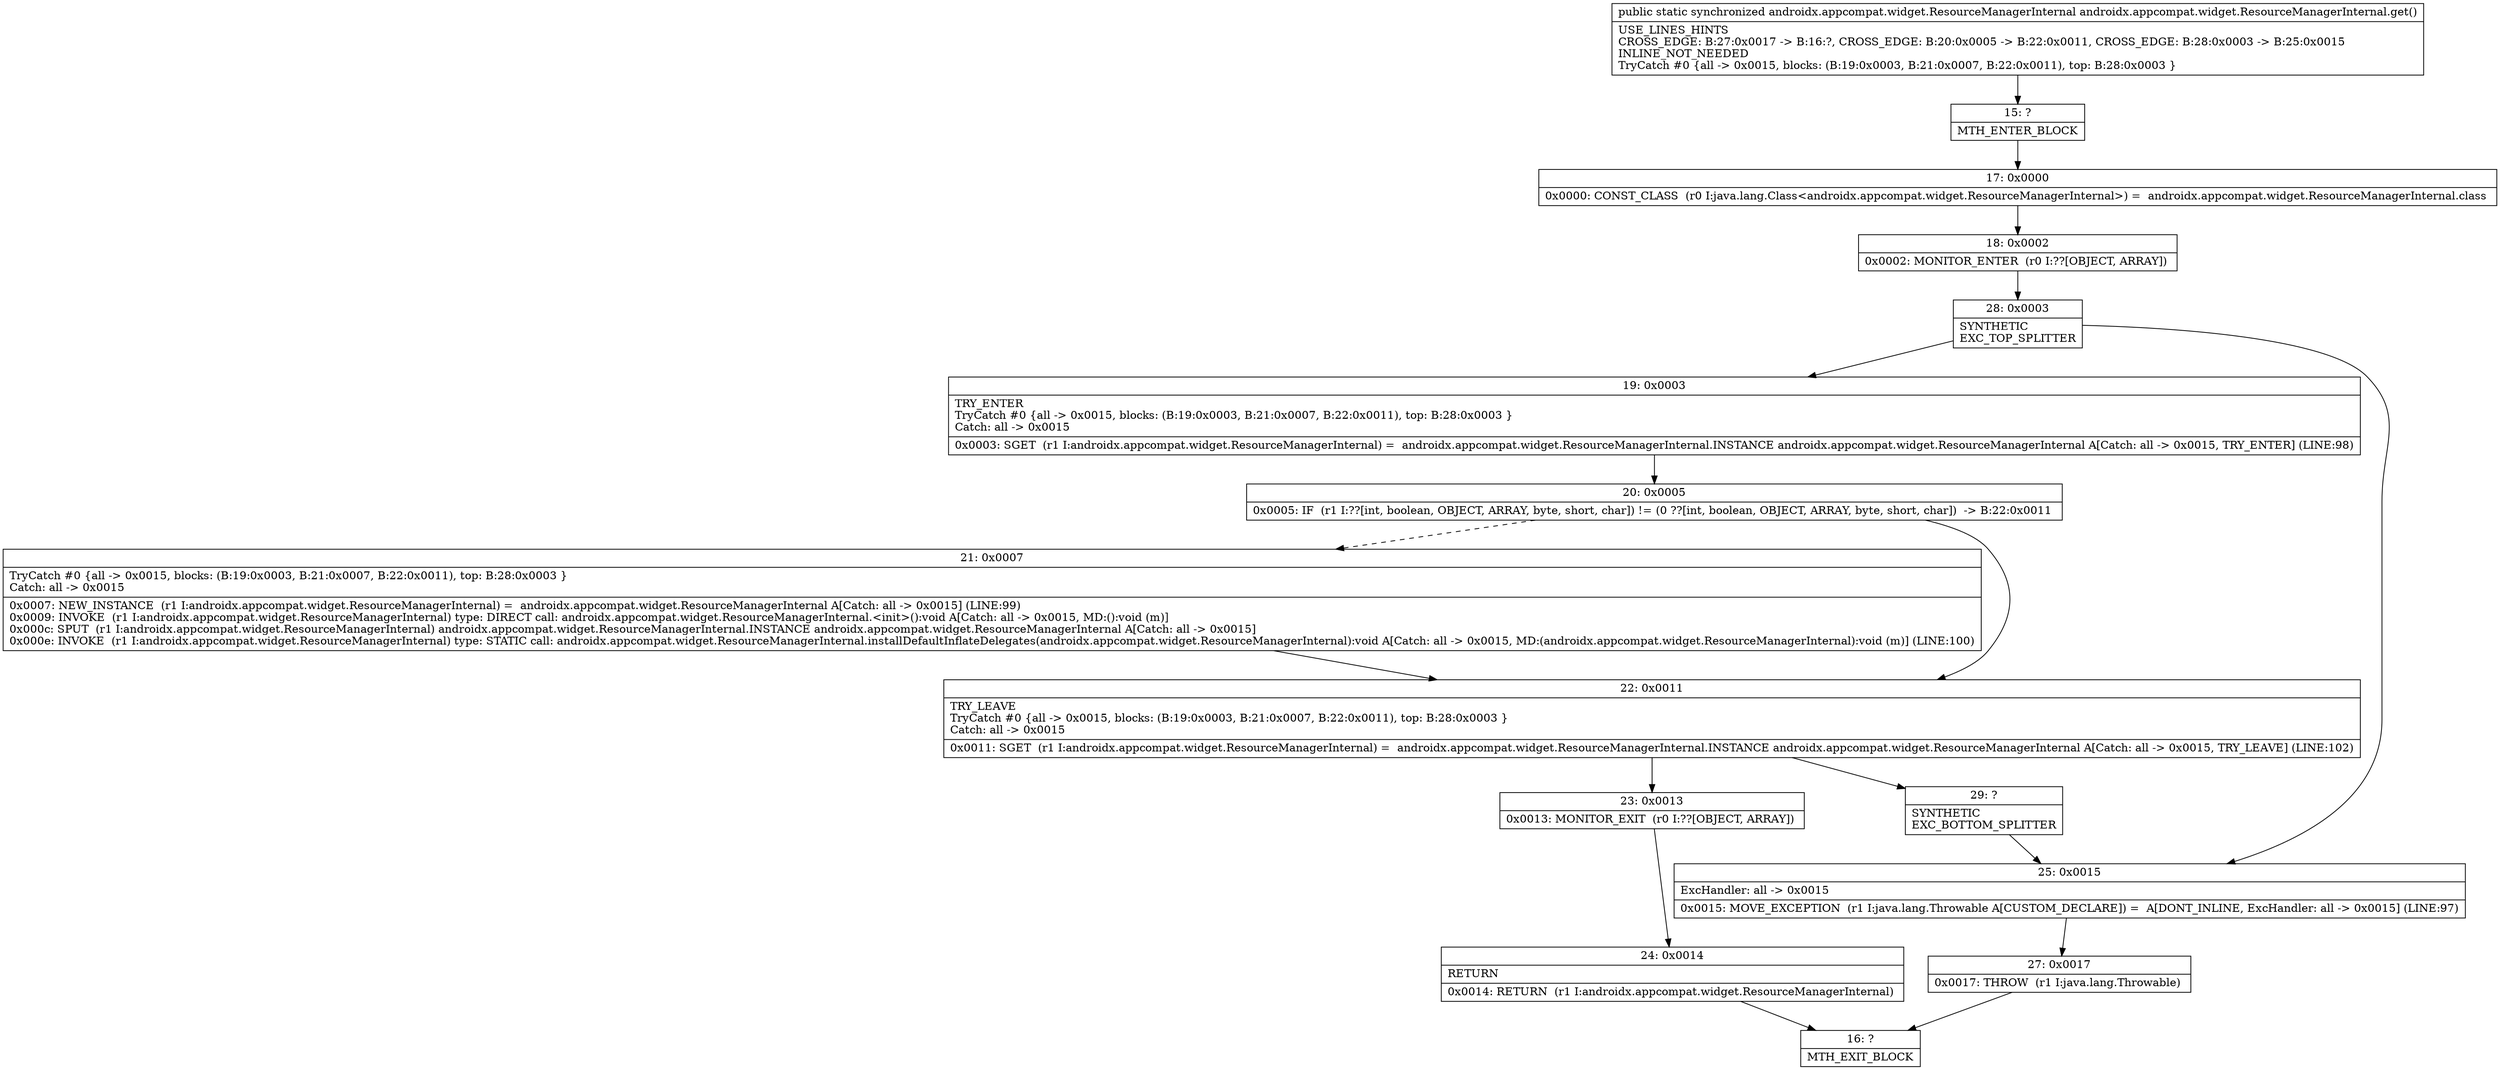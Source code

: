 digraph "CFG forandroidx.appcompat.widget.ResourceManagerInternal.get()Landroidx\/appcompat\/widget\/ResourceManagerInternal;" {
Node_15 [shape=record,label="{15\:\ ?|MTH_ENTER_BLOCK\l}"];
Node_17 [shape=record,label="{17\:\ 0x0000|0x0000: CONST_CLASS  (r0 I:java.lang.Class\<androidx.appcompat.widget.ResourceManagerInternal\>) =  androidx.appcompat.widget.ResourceManagerInternal.class \l}"];
Node_18 [shape=record,label="{18\:\ 0x0002|0x0002: MONITOR_ENTER  (r0 I:??[OBJECT, ARRAY]) \l}"];
Node_28 [shape=record,label="{28\:\ 0x0003|SYNTHETIC\lEXC_TOP_SPLITTER\l}"];
Node_19 [shape=record,label="{19\:\ 0x0003|TRY_ENTER\lTryCatch #0 \{all \-\> 0x0015, blocks: (B:19:0x0003, B:21:0x0007, B:22:0x0011), top: B:28:0x0003 \}\lCatch: all \-\> 0x0015\l|0x0003: SGET  (r1 I:androidx.appcompat.widget.ResourceManagerInternal) =  androidx.appcompat.widget.ResourceManagerInternal.INSTANCE androidx.appcompat.widget.ResourceManagerInternal A[Catch: all \-\> 0x0015, TRY_ENTER] (LINE:98)\l}"];
Node_20 [shape=record,label="{20\:\ 0x0005|0x0005: IF  (r1 I:??[int, boolean, OBJECT, ARRAY, byte, short, char]) != (0 ??[int, boolean, OBJECT, ARRAY, byte, short, char])  \-\> B:22:0x0011 \l}"];
Node_21 [shape=record,label="{21\:\ 0x0007|TryCatch #0 \{all \-\> 0x0015, blocks: (B:19:0x0003, B:21:0x0007, B:22:0x0011), top: B:28:0x0003 \}\lCatch: all \-\> 0x0015\l|0x0007: NEW_INSTANCE  (r1 I:androidx.appcompat.widget.ResourceManagerInternal) =  androidx.appcompat.widget.ResourceManagerInternal A[Catch: all \-\> 0x0015] (LINE:99)\l0x0009: INVOKE  (r1 I:androidx.appcompat.widget.ResourceManagerInternal) type: DIRECT call: androidx.appcompat.widget.ResourceManagerInternal.\<init\>():void A[Catch: all \-\> 0x0015, MD:():void (m)]\l0x000c: SPUT  (r1 I:androidx.appcompat.widget.ResourceManagerInternal) androidx.appcompat.widget.ResourceManagerInternal.INSTANCE androidx.appcompat.widget.ResourceManagerInternal A[Catch: all \-\> 0x0015]\l0x000e: INVOKE  (r1 I:androidx.appcompat.widget.ResourceManagerInternal) type: STATIC call: androidx.appcompat.widget.ResourceManagerInternal.installDefaultInflateDelegates(androidx.appcompat.widget.ResourceManagerInternal):void A[Catch: all \-\> 0x0015, MD:(androidx.appcompat.widget.ResourceManagerInternal):void (m)] (LINE:100)\l}"];
Node_22 [shape=record,label="{22\:\ 0x0011|TRY_LEAVE\lTryCatch #0 \{all \-\> 0x0015, blocks: (B:19:0x0003, B:21:0x0007, B:22:0x0011), top: B:28:0x0003 \}\lCatch: all \-\> 0x0015\l|0x0011: SGET  (r1 I:androidx.appcompat.widget.ResourceManagerInternal) =  androidx.appcompat.widget.ResourceManagerInternal.INSTANCE androidx.appcompat.widget.ResourceManagerInternal A[Catch: all \-\> 0x0015, TRY_LEAVE] (LINE:102)\l}"];
Node_23 [shape=record,label="{23\:\ 0x0013|0x0013: MONITOR_EXIT  (r0 I:??[OBJECT, ARRAY]) \l}"];
Node_24 [shape=record,label="{24\:\ 0x0014|RETURN\l|0x0014: RETURN  (r1 I:androidx.appcompat.widget.ResourceManagerInternal) \l}"];
Node_16 [shape=record,label="{16\:\ ?|MTH_EXIT_BLOCK\l}"];
Node_29 [shape=record,label="{29\:\ ?|SYNTHETIC\lEXC_BOTTOM_SPLITTER\l}"];
Node_25 [shape=record,label="{25\:\ 0x0015|ExcHandler: all \-\> 0x0015\l|0x0015: MOVE_EXCEPTION  (r1 I:java.lang.Throwable A[CUSTOM_DECLARE]) =  A[DONT_INLINE, ExcHandler: all \-\> 0x0015] (LINE:97)\l}"];
Node_27 [shape=record,label="{27\:\ 0x0017|0x0017: THROW  (r1 I:java.lang.Throwable) \l}"];
MethodNode[shape=record,label="{public static synchronized androidx.appcompat.widget.ResourceManagerInternal androidx.appcompat.widget.ResourceManagerInternal.get()  | USE_LINES_HINTS\lCROSS_EDGE: B:27:0x0017 \-\> B:16:?, CROSS_EDGE: B:20:0x0005 \-\> B:22:0x0011, CROSS_EDGE: B:28:0x0003 \-\> B:25:0x0015\lINLINE_NOT_NEEDED\lTryCatch #0 \{all \-\> 0x0015, blocks: (B:19:0x0003, B:21:0x0007, B:22:0x0011), top: B:28:0x0003 \}\l}"];
MethodNode -> Node_15;Node_15 -> Node_17;
Node_17 -> Node_18;
Node_18 -> Node_28;
Node_28 -> Node_19;
Node_28 -> Node_25;
Node_19 -> Node_20;
Node_20 -> Node_21[style=dashed];
Node_20 -> Node_22;
Node_21 -> Node_22;
Node_22 -> Node_23;
Node_22 -> Node_29;
Node_23 -> Node_24;
Node_24 -> Node_16;
Node_29 -> Node_25;
Node_25 -> Node_27;
Node_27 -> Node_16;
}

